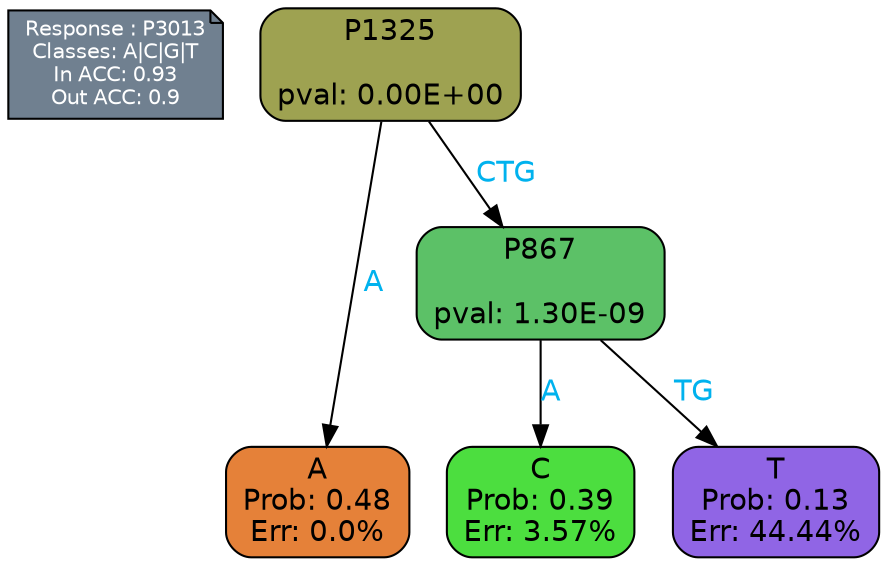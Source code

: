 digraph Tree {
node [shape=box, style="filled, rounded", color="black", fontname=helvetica] ;
graph [ranksep=equally, splines=polylines, bgcolor=transparent, dpi=600] ;
edge [fontname=helvetica] ;
LEGEND [label="Response : P3013
Classes: A|C|G|T
In ACC: 0.93
Out ACC: 0.9
",shape=note,align=left,style=filled,fillcolor="slategray",fontcolor="white",fontsize=10];1 [label="P1325

pval: 0.00E+00", fillcolor="#9ea251"] ;
2 [label="A
Prob: 0.48
Err: 0.0%", fillcolor="#e58139"] ;
3 [label="P867

pval: 1.30E-09", fillcolor="#5cc167"] ;
4 [label="C
Prob: 0.39
Err: 3.57%", fillcolor="#4cde3f"] ;
5 [label="T
Prob: 0.13
Err: 44.44%", fillcolor="#9065e5"] ;
1 -> 2 [label="A",fontcolor=deepskyblue2] ;
1 -> 3 [label="CTG",fontcolor=deepskyblue2] ;
3 -> 4 [label="A",fontcolor=deepskyblue2] ;
3 -> 5 [label="TG",fontcolor=deepskyblue2] ;
{rank = same; 2;4;5;}{rank = same; LEGEND;1;}}